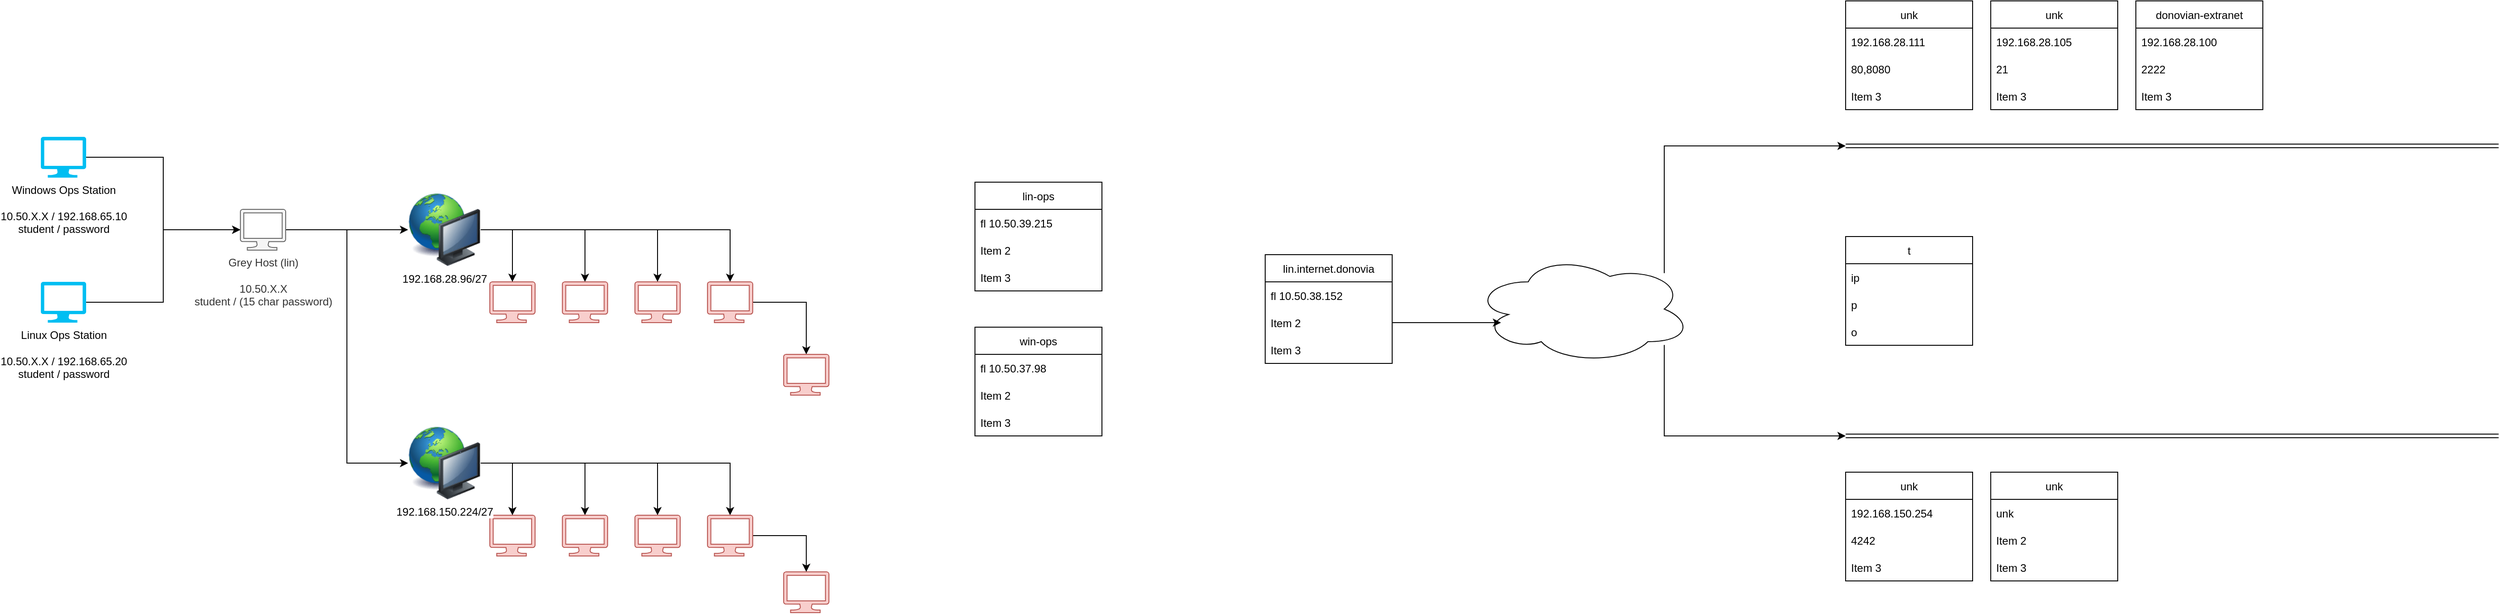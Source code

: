 <mxfile version="20.2.3" type="github"><diagram id="13t5cM8UKsbLcEhlHIct" name="Page-1"><mxGraphModel dx="2774" dy="1064" grid="1" gridSize="10" guides="1" tooltips="1" connect="1" arrows="1" fold="1" page="0" pageScale="1" pageWidth="850" pageHeight="1100" math="0" shadow="0"><root><mxCell id="0"/><mxCell id="1" parent="0"/><mxCell id="m4RzhGIzq9hkYay5Leas-2" style="edgeStyle=orthogonalEdgeStyle;rounded=0;orthogonalLoop=1;jettySize=auto;html=1;entryX=0;entryY=0.5;entryDx=0;entryDy=0;entryPerimeter=0;" edge="1" parent="1" source="m4RzhGIzq9hkYay5Leas-3" target="m4RzhGIzq9hkYay5Leas-8"><mxGeometry relative="1" as="geometry"/></mxCell><mxCell id="m4RzhGIzq9hkYay5Leas-3" value="Linux Ops Station&lt;br&gt;&lt;br&gt;10.50.X.X / 192.168.65.20&lt;br&gt;student / password" style="verticalLabelPosition=bottom;html=1;verticalAlign=top;align=center;strokeColor=none;fillColor=#00BEF2;shape=mxgraph.azure.computer;pointerEvents=1;" vertex="1" parent="1"><mxGeometry x="-1230" y="150" width="50" height="45" as="geometry"/></mxCell><mxCell id="m4RzhGIzq9hkYay5Leas-4" style="edgeStyle=orthogonalEdgeStyle;rounded=0;orthogonalLoop=1;jettySize=auto;html=1;entryX=0;entryY=0.5;entryDx=0;entryDy=0;entryPerimeter=0;" edge="1" parent="1" source="m4RzhGIzq9hkYay5Leas-5" target="m4RzhGIzq9hkYay5Leas-8"><mxGeometry relative="1" as="geometry"/></mxCell><mxCell id="m4RzhGIzq9hkYay5Leas-5" value="Windows Ops Station&lt;br&gt;&lt;br&gt;10.50.X.X / 192.168.65.10&lt;br&gt;student / password" style="verticalLabelPosition=bottom;html=1;verticalAlign=top;align=center;strokeColor=none;fillColor=#00BEF2;shape=mxgraph.azure.computer;pointerEvents=1;" vertex="1" parent="1"><mxGeometry x="-1230" y="-10" width="50" height="45" as="geometry"/></mxCell><mxCell id="m4RzhGIzq9hkYay5Leas-6" style="edgeStyle=orthogonalEdgeStyle;rounded=0;orthogonalLoop=1;jettySize=auto;html=1;entryX=0;entryY=0.5;entryDx=0;entryDy=0;" edge="1" parent="1" source="m4RzhGIzq9hkYay5Leas-8" target="m4RzhGIzq9hkYay5Leas-14"><mxGeometry relative="1" as="geometry"/></mxCell><mxCell id="m4RzhGIzq9hkYay5Leas-7" style="edgeStyle=orthogonalEdgeStyle;rounded=0;orthogonalLoop=1;jettySize=auto;html=1;entryX=0;entryY=0.5;entryDx=0;entryDy=0;" edge="1" parent="1" source="m4RzhGIzq9hkYay5Leas-8" target="m4RzhGIzq9hkYay5Leas-24"><mxGeometry relative="1" as="geometry"/></mxCell><mxCell id="m4RzhGIzq9hkYay5Leas-8" value="Grey Host (lin)&lt;br&gt;&lt;br&gt;10.50.X.X&lt;br&gt;student / (15 char password)" style="verticalLabelPosition=bottom;html=1;verticalAlign=top;align=center;strokeColor=#666666;fillColor=#f5f5f5;shape=mxgraph.azure.computer;pointerEvents=1;fontColor=#333333;" vertex="1" parent="1"><mxGeometry x="-1010" y="70" width="50" height="45" as="geometry"/></mxCell><mxCell id="m4RzhGIzq9hkYay5Leas-9" value="" style="verticalLabelPosition=bottom;html=1;verticalAlign=top;align=center;strokeColor=#b85450;fillColor=#f8cecc;shape=mxgraph.azure.computer;pointerEvents=1;" vertex="1" parent="1"><mxGeometry x="-735" y="150" width="50" height="45" as="geometry"/></mxCell><mxCell id="m4RzhGIzq9hkYay5Leas-10" style="edgeStyle=orthogonalEdgeStyle;rounded=0;orthogonalLoop=1;jettySize=auto;html=1;entryX=0.5;entryY=0;entryDx=0;entryDy=0;entryPerimeter=0;" edge="1" parent="1" source="m4RzhGIzq9hkYay5Leas-14" target="m4RzhGIzq9hkYay5Leas-9"><mxGeometry relative="1" as="geometry"/></mxCell><mxCell id="m4RzhGIzq9hkYay5Leas-11" style="edgeStyle=orthogonalEdgeStyle;rounded=0;orthogonalLoop=1;jettySize=auto;html=1;" edge="1" parent="1" source="m4RzhGIzq9hkYay5Leas-14" target="m4RzhGIzq9hkYay5Leas-18"><mxGeometry relative="1" as="geometry"/></mxCell><mxCell id="m4RzhGIzq9hkYay5Leas-12" style="edgeStyle=orthogonalEdgeStyle;rounded=0;orthogonalLoop=1;jettySize=auto;html=1;" edge="1" parent="1" source="m4RzhGIzq9hkYay5Leas-14" target="m4RzhGIzq9hkYay5Leas-17"><mxGeometry relative="1" as="geometry"/></mxCell><mxCell id="m4RzhGIzq9hkYay5Leas-13" style="edgeStyle=orthogonalEdgeStyle;rounded=0;orthogonalLoop=1;jettySize=auto;html=1;" edge="1" parent="1" source="m4RzhGIzq9hkYay5Leas-14" target="m4RzhGIzq9hkYay5Leas-16"><mxGeometry relative="1" as="geometry"/></mxCell><mxCell id="m4RzhGIzq9hkYay5Leas-14" value="192.168.28.96/27" style="image;html=1;image=img/lib/clip_art/computers/Network_128x128.png;fillColor=#f8cecc;strokeColor=#b85450;" vertex="1" parent="1"><mxGeometry x="-825" y="52.5" width="80" height="80" as="geometry"/></mxCell><mxCell id="m4RzhGIzq9hkYay5Leas-15" style="edgeStyle=orthogonalEdgeStyle;rounded=0;orthogonalLoop=1;jettySize=auto;html=1;entryX=0.5;entryY=0;entryDx=0;entryDy=0;entryPerimeter=0;" edge="1" parent="1" source="m4RzhGIzq9hkYay5Leas-16" target="m4RzhGIzq9hkYay5Leas-30"><mxGeometry relative="1" as="geometry"/></mxCell><mxCell id="m4RzhGIzq9hkYay5Leas-16" value="" style="verticalLabelPosition=bottom;html=1;verticalAlign=top;align=center;strokeColor=#b85450;fillColor=#f8cecc;shape=mxgraph.azure.computer;pointerEvents=1;" vertex="1" parent="1"><mxGeometry x="-495" y="150" width="50" height="45" as="geometry"/></mxCell><mxCell id="m4RzhGIzq9hkYay5Leas-17" value="" style="verticalLabelPosition=bottom;html=1;verticalAlign=top;align=center;strokeColor=#b85450;fillColor=#f8cecc;shape=mxgraph.azure.computer;pointerEvents=1;" vertex="1" parent="1"><mxGeometry x="-575" y="150" width="50" height="45" as="geometry"/></mxCell><mxCell id="m4RzhGIzq9hkYay5Leas-18" value="" style="verticalLabelPosition=bottom;html=1;verticalAlign=top;align=center;strokeColor=#b85450;fillColor=#f8cecc;shape=mxgraph.azure.computer;pointerEvents=1;" vertex="1" parent="1"><mxGeometry x="-655" y="150" width="50" height="45" as="geometry"/></mxCell><mxCell id="m4RzhGIzq9hkYay5Leas-19" value="" style="verticalLabelPosition=bottom;html=1;verticalAlign=top;align=center;strokeColor=#b85450;fillColor=#f8cecc;shape=mxgraph.azure.computer;pointerEvents=1;" vertex="1" parent="1"><mxGeometry x="-735" y="407.5" width="50" height="45" as="geometry"/></mxCell><mxCell id="m4RzhGIzq9hkYay5Leas-20" style="edgeStyle=orthogonalEdgeStyle;rounded=0;orthogonalLoop=1;jettySize=auto;html=1;" edge="1" parent="1" source="m4RzhGIzq9hkYay5Leas-24" target="m4RzhGIzq9hkYay5Leas-19"><mxGeometry relative="1" as="geometry"/></mxCell><mxCell id="m4RzhGIzq9hkYay5Leas-21" style="edgeStyle=orthogonalEdgeStyle;rounded=0;orthogonalLoop=1;jettySize=auto;html=1;" edge="1" parent="1" source="m4RzhGIzq9hkYay5Leas-24" target="m4RzhGIzq9hkYay5Leas-28"><mxGeometry relative="1" as="geometry"/></mxCell><mxCell id="m4RzhGIzq9hkYay5Leas-22" style="edgeStyle=orthogonalEdgeStyle;rounded=0;orthogonalLoop=1;jettySize=auto;html=1;entryX=0.5;entryY=0;entryDx=0;entryDy=0;entryPerimeter=0;" edge="1" parent="1" source="m4RzhGIzq9hkYay5Leas-24" target="m4RzhGIzq9hkYay5Leas-27"><mxGeometry relative="1" as="geometry"/></mxCell><mxCell id="m4RzhGIzq9hkYay5Leas-23" style="edgeStyle=orthogonalEdgeStyle;rounded=0;orthogonalLoop=1;jettySize=auto;html=1;entryX=0.5;entryY=0;entryDx=0;entryDy=0;entryPerimeter=0;" edge="1" parent="1" source="m4RzhGIzq9hkYay5Leas-24" target="m4RzhGIzq9hkYay5Leas-26"><mxGeometry relative="1" as="geometry"/></mxCell><mxCell id="m4RzhGIzq9hkYay5Leas-24" value="192.168.150.224/27" style="image;html=1;image=img/lib/clip_art/computers/Network_128x128.png;fillColor=#f8cecc;strokeColor=#b85450;" vertex="1" parent="1"><mxGeometry x="-825" y="310" width="80" height="80" as="geometry"/></mxCell><mxCell id="m4RzhGIzq9hkYay5Leas-25" style="edgeStyle=orthogonalEdgeStyle;rounded=0;orthogonalLoop=1;jettySize=auto;html=1;entryX=0.5;entryY=0;entryDx=0;entryDy=0;entryPerimeter=0;" edge="1" parent="1" source="m4RzhGIzq9hkYay5Leas-26" target="m4RzhGIzq9hkYay5Leas-29"><mxGeometry relative="1" as="geometry"/></mxCell><mxCell id="m4RzhGIzq9hkYay5Leas-26" value="" style="verticalLabelPosition=bottom;html=1;verticalAlign=top;align=center;strokeColor=#b85450;fillColor=#f8cecc;shape=mxgraph.azure.computer;pointerEvents=1;" vertex="1" parent="1"><mxGeometry x="-495" y="407.5" width="50" height="45" as="geometry"/></mxCell><mxCell id="m4RzhGIzq9hkYay5Leas-27" value="" style="verticalLabelPosition=bottom;html=1;verticalAlign=top;align=center;strokeColor=#b85450;fillColor=#f8cecc;shape=mxgraph.azure.computer;pointerEvents=1;" vertex="1" parent="1"><mxGeometry x="-575" y="407.5" width="50" height="45" as="geometry"/></mxCell><mxCell id="m4RzhGIzq9hkYay5Leas-28" value="" style="verticalLabelPosition=bottom;html=1;verticalAlign=top;align=center;strokeColor=#b85450;fillColor=#f8cecc;shape=mxgraph.azure.computer;pointerEvents=1;" vertex="1" parent="1"><mxGeometry x="-655" y="407.5" width="50" height="45" as="geometry"/></mxCell><mxCell id="m4RzhGIzq9hkYay5Leas-29" value="" style="verticalLabelPosition=bottom;html=1;verticalAlign=top;align=center;strokeColor=#b85450;fillColor=#f8cecc;shape=mxgraph.azure.computer;pointerEvents=1;" vertex="1" parent="1"><mxGeometry x="-411" y="470" width="50" height="45" as="geometry"/></mxCell><mxCell id="m4RzhGIzq9hkYay5Leas-30" value="" style="verticalLabelPosition=bottom;html=1;verticalAlign=top;align=center;strokeColor=#b85450;fillColor=#f8cecc;shape=mxgraph.azure.computer;pointerEvents=1;" vertex="1" parent="1"><mxGeometry x="-411" y="230" width="50" height="45" as="geometry"/></mxCell><mxCell id="m4RzhGIzq9hkYay5Leas-31" value="lin-ops" style="swimlane;fontStyle=0;childLayout=stackLayout;horizontal=1;startSize=30;horizontalStack=0;resizeParent=1;resizeParentMax=0;resizeLast=0;collapsible=1;marginBottom=0;" vertex="1" parent="1"><mxGeometry x="-200" y="40" width="140" height="120" as="geometry"/></mxCell><mxCell id="m4RzhGIzq9hkYay5Leas-32" value="fl 10.50.39.215" style="text;strokeColor=none;fillColor=none;align=left;verticalAlign=middle;spacingLeft=4;spacingRight=4;overflow=hidden;points=[[0,0.5],[1,0.5]];portConstraint=eastwest;rotatable=0;" vertex="1" parent="m4RzhGIzq9hkYay5Leas-31"><mxGeometry y="30" width="140" height="30" as="geometry"/></mxCell><mxCell id="m4RzhGIzq9hkYay5Leas-33" value="Item 2" style="text;strokeColor=none;fillColor=none;align=left;verticalAlign=middle;spacingLeft=4;spacingRight=4;overflow=hidden;points=[[0,0.5],[1,0.5]];portConstraint=eastwest;rotatable=0;" vertex="1" parent="m4RzhGIzq9hkYay5Leas-31"><mxGeometry y="60" width="140" height="30" as="geometry"/></mxCell><mxCell id="m4RzhGIzq9hkYay5Leas-34" value="Item 3" style="text;strokeColor=none;fillColor=none;align=left;verticalAlign=middle;spacingLeft=4;spacingRight=4;overflow=hidden;points=[[0,0.5],[1,0.5]];portConstraint=eastwest;rotatable=0;" vertex="1" parent="m4RzhGIzq9hkYay5Leas-31"><mxGeometry y="90" width="140" height="30" as="geometry"/></mxCell><mxCell id="m4RzhGIzq9hkYay5Leas-35" value="win-ops" style="swimlane;fontStyle=0;childLayout=stackLayout;horizontal=1;startSize=30;horizontalStack=0;resizeParent=1;resizeParentMax=0;resizeLast=0;collapsible=1;marginBottom=0;" vertex="1" parent="1"><mxGeometry x="-200" y="200" width="140" height="120" as="geometry"/></mxCell><mxCell id="m4RzhGIzq9hkYay5Leas-36" value="fl 10.50.37.98" style="text;strokeColor=none;fillColor=none;align=left;verticalAlign=middle;spacingLeft=4;spacingRight=4;overflow=hidden;points=[[0,0.5],[1,0.5]];portConstraint=eastwest;rotatable=0;" vertex="1" parent="m4RzhGIzq9hkYay5Leas-35"><mxGeometry y="30" width="140" height="30" as="geometry"/></mxCell><mxCell id="m4RzhGIzq9hkYay5Leas-37" value="Item 2" style="text;strokeColor=none;fillColor=none;align=left;verticalAlign=middle;spacingLeft=4;spacingRight=4;overflow=hidden;points=[[0,0.5],[1,0.5]];portConstraint=eastwest;rotatable=0;" vertex="1" parent="m4RzhGIzq9hkYay5Leas-35"><mxGeometry y="60" width="140" height="30" as="geometry"/></mxCell><mxCell id="m4RzhGIzq9hkYay5Leas-38" value="Item 3" style="text;strokeColor=none;fillColor=none;align=left;verticalAlign=middle;spacingLeft=4;spacingRight=4;overflow=hidden;points=[[0,0.5],[1,0.5]];portConstraint=eastwest;rotatable=0;" vertex="1" parent="m4RzhGIzq9hkYay5Leas-35"><mxGeometry y="90" width="140" height="30" as="geometry"/></mxCell><mxCell id="m4RzhGIzq9hkYay5Leas-39" value="lin.internet.donovia" style="swimlane;fontStyle=0;childLayout=stackLayout;horizontal=1;startSize=30;horizontalStack=0;resizeParent=1;resizeParentMax=0;resizeLast=0;collapsible=1;marginBottom=0;" vertex="1" parent="1"><mxGeometry x="120" y="120" width="140" height="120" as="geometry"/></mxCell><mxCell id="m4RzhGIzq9hkYay5Leas-40" value="fl 10.50.38.152" style="text;strokeColor=none;fillColor=none;align=left;verticalAlign=middle;spacingLeft=4;spacingRight=4;overflow=hidden;points=[[0,0.5],[1,0.5]];portConstraint=eastwest;rotatable=0;" vertex="1" parent="m4RzhGIzq9hkYay5Leas-39"><mxGeometry y="30" width="140" height="30" as="geometry"/></mxCell><mxCell id="m4RzhGIzq9hkYay5Leas-41" value="Item 2" style="text;strokeColor=none;fillColor=none;align=left;verticalAlign=middle;spacingLeft=4;spacingRight=4;overflow=hidden;points=[[0,0.5],[1,0.5]];portConstraint=eastwest;rotatable=0;" vertex="1" parent="m4RzhGIzq9hkYay5Leas-39"><mxGeometry y="60" width="140" height="30" as="geometry"/></mxCell><mxCell id="m4RzhGIzq9hkYay5Leas-42" value="Item 3" style="text;strokeColor=none;fillColor=none;align=left;verticalAlign=middle;spacingLeft=4;spacingRight=4;overflow=hidden;points=[[0,0.5],[1,0.5]];portConstraint=eastwest;rotatable=0;" vertex="1" parent="m4RzhGIzq9hkYay5Leas-39"><mxGeometry y="90" width="140" height="30" as="geometry"/></mxCell><mxCell id="m4RzhGIzq9hkYay5Leas-47" style="edgeStyle=orthogonalEdgeStyle;rounded=0;orthogonalLoop=1;jettySize=auto;html=1;" edge="1" parent="1" source="m4RzhGIzq9hkYay5Leas-43"><mxGeometry relative="1" as="geometry"><mxPoint x="760" as="targetPoint"/><Array as="points"><mxPoint x="560"/></Array></mxGeometry></mxCell><mxCell id="m4RzhGIzq9hkYay5Leas-48" style="edgeStyle=orthogonalEdgeStyle;rounded=0;orthogonalLoop=1;jettySize=auto;html=1;" edge="1" parent="1" source="m4RzhGIzq9hkYay5Leas-43"><mxGeometry relative="1" as="geometry"><mxPoint x="760" y="320" as="targetPoint"/><Array as="points"><mxPoint x="560" y="320"/></Array></mxGeometry></mxCell><mxCell id="m4RzhGIzq9hkYay5Leas-43" value="" style="ellipse;shape=cloud;whiteSpace=wrap;html=1;" vertex="1" parent="1"><mxGeometry x="350" y="120" width="240" height="120" as="geometry"/></mxCell><mxCell id="m4RzhGIzq9hkYay5Leas-44" style="edgeStyle=orthogonalEdgeStyle;rounded=0;orthogonalLoop=1;jettySize=auto;html=1;" edge="1" parent="1" source="m4RzhGIzq9hkYay5Leas-41"><mxGeometry relative="1" as="geometry"><mxPoint x="380" y="195" as="targetPoint"/></mxGeometry></mxCell><mxCell id="m4RzhGIzq9hkYay5Leas-45" value="" style="shape=link;html=1;rounded=0;" edge="1" parent="1"><mxGeometry width="100" relative="1" as="geometry"><mxPoint x="760" as="sourcePoint"/><mxPoint x="1480" as="targetPoint"/></mxGeometry></mxCell><mxCell id="m4RzhGIzq9hkYay5Leas-46" value="" style="shape=link;html=1;rounded=0;" edge="1" parent="1"><mxGeometry width="100" relative="1" as="geometry"><mxPoint x="760" y="320" as="sourcePoint"/><mxPoint x="1480" y="320" as="targetPoint"/></mxGeometry></mxCell><mxCell id="m4RzhGIzq9hkYay5Leas-49" value="unk" style="swimlane;fontStyle=0;childLayout=stackLayout;horizontal=1;startSize=30;horizontalStack=0;resizeParent=1;resizeParentMax=0;resizeLast=0;collapsible=1;marginBottom=0;" vertex="1" parent="1"><mxGeometry x="920" y="-160" width="140" height="120" as="geometry"/></mxCell><mxCell id="m4RzhGIzq9hkYay5Leas-50" value="192.168.28.105" style="text;strokeColor=none;fillColor=none;align=left;verticalAlign=middle;spacingLeft=4;spacingRight=4;overflow=hidden;points=[[0,0.5],[1,0.5]];portConstraint=eastwest;rotatable=0;" vertex="1" parent="m4RzhGIzq9hkYay5Leas-49"><mxGeometry y="30" width="140" height="30" as="geometry"/></mxCell><mxCell id="m4RzhGIzq9hkYay5Leas-51" value="21" style="text;strokeColor=none;fillColor=none;align=left;verticalAlign=middle;spacingLeft=4;spacingRight=4;overflow=hidden;points=[[0,0.5],[1,0.5]];portConstraint=eastwest;rotatable=0;" vertex="1" parent="m4RzhGIzq9hkYay5Leas-49"><mxGeometry y="60" width="140" height="30" as="geometry"/></mxCell><mxCell id="m4RzhGIzq9hkYay5Leas-52" value="Item 3" style="text;strokeColor=none;fillColor=none;align=left;verticalAlign=middle;spacingLeft=4;spacingRight=4;overflow=hidden;points=[[0,0.5],[1,0.5]];portConstraint=eastwest;rotatable=0;" vertex="1" parent="m4RzhGIzq9hkYay5Leas-49"><mxGeometry y="90" width="140" height="30" as="geometry"/></mxCell><mxCell id="m4RzhGIzq9hkYay5Leas-53" value="unk" style="swimlane;fontStyle=0;childLayout=stackLayout;horizontal=1;startSize=30;horizontalStack=0;resizeParent=1;resizeParentMax=0;resizeLast=0;collapsible=1;marginBottom=0;" vertex="1" parent="1"><mxGeometry x="760" y="-160" width="140" height="120" as="geometry"/></mxCell><mxCell id="m4RzhGIzq9hkYay5Leas-54" value="192.168.28.111" style="text;strokeColor=none;fillColor=none;align=left;verticalAlign=middle;spacingLeft=4;spacingRight=4;overflow=hidden;points=[[0,0.5],[1,0.5]];portConstraint=eastwest;rotatable=0;" vertex="1" parent="m4RzhGIzq9hkYay5Leas-53"><mxGeometry y="30" width="140" height="30" as="geometry"/></mxCell><mxCell id="m4RzhGIzq9hkYay5Leas-55" value="80,8080" style="text;strokeColor=none;fillColor=none;align=left;verticalAlign=middle;spacingLeft=4;spacingRight=4;overflow=hidden;points=[[0,0.5],[1,0.5]];portConstraint=eastwest;rotatable=0;" vertex="1" parent="m4RzhGIzq9hkYay5Leas-53"><mxGeometry y="60" width="140" height="30" as="geometry"/></mxCell><mxCell id="m4RzhGIzq9hkYay5Leas-56" value="Item 3" style="text;strokeColor=none;fillColor=none;align=left;verticalAlign=middle;spacingLeft=4;spacingRight=4;overflow=hidden;points=[[0,0.5],[1,0.5]];portConstraint=eastwest;rotatable=0;" vertex="1" parent="m4RzhGIzq9hkYay5Leas-53"><mxGeometry y="90" width="140" height="30" as="geometry"/></mxCell><mxCell id="m4RzhGIzq9hkYay5Leas-61" value="donovian-extranet" style="swimlane;fontStyle=0;childLayout=stackLayout;horizontal=1;startSize=30;horizontalStack=0;resizeParent=1;resizeParentMax=0;resizeLast=0;collapsible=1;marginBottom=0;" vertex="1" parent="1"><mxGeometry x="1080" y="-160" width="140" height="120" as="geometry"/></mxCell><mxCell id="m4RzhGIzq9hkYay5Leas-62" value="192.168.28.100" style="text;strokeColor=none;fillColor=none;align=left;verticalAlign=middle;spacingLeft=4;spacingRight=4;overflow=hidden;points=[[0,0.5],[1,0.5]];portConstraint=eastwest;rotatable=0;" vertex="1" parent="m4RzhGIzq9hkYay5Leas-61"><mxGeometry y="30" width="140" height="30" as="geometry"/></mxCell><mxCell id="m4RzhGIzq9hkYay5Leas-63" value="2222" style="text;strokeColor=none;fillColor=none;align=left;verticalAlign=middle;spacingLeft=4;spacingRight=4;overflow=hidden;points=[[0,0.5],[1,0.5]];portConstraint=eastwest;rotatable=0;" vertex="1" parent="m4RzhGIzq9hkYay5Leas-61"><mxGeometry y="60" width="140" height="30" as="geometry"/></mxCell><mxCell id="m4RzhGIzq9hkYay5Leas-64" value="Item 3" style="text;strokeColor=none;fillColor=none;align=left;verticalAlign=middle;spacingLeft=4;spacingRight=4;overflow=hidden;points=[[0,0.5],[1,0.5]];portConstraint=eastwest;rotatable=0;" vertex="1" parent="m4RzhGIzq9hkYay5Leas-61"><mxGeometry y="90" width="140" height="30" as="geometry"/></mxCell><mxCell id="m4RzhGIzq9hkYay5Leas-65" value="t" style="swimlane;fontStyle=0;childLayout=stackLayout;horizontal=1;startSize=30;horizontalStack=0;resizeParent=1;resizeParentMax=0;resizeLast=0;collapsible=1;marginBottom=0;" vertex="1" parent="1"><mxGeometry x="760" y="100" width="140" height="120" as="geometry"/></mxCell><mxCell id="m4RzhGIzq9hkYay5Leas-66" value="ip" style="text;strokeColor=none;fillColor=none;align=left;verticalAlign=middle;spacingLeft=4;spacingRight=4;overflow=hidden;points=[[0,0.5],[1,0.5]];portConstraint=eastwest;rotatable=0;" vertex="1" parent="m4RzhGIzq9hkYay5Leas-65"><mxGeometry y="30" width="140" height="30" as="geometry"/></mxCell><mxCell id="m4RzhGIzq9hkYay5Leas-67" value="p" style="text;strokeColor=none;fillColor=none;align=left;verticalAlign=middle;spacingLeft=4;spacingRight=4;overflow=hidden;points=[[0,0.5],[1,0.5]];portConstraint=eastwest;rotatable=0;" vertex="1" parent="m4RzhGIzq9hkYay5Leas-65"><mxGeometry y="60" width="140" height="30" as="geometry"/></mxCell><mxCell id="m4RzhGIzq9hkYay5Leas-68" value="o" style="text;strokeColor=none;fillColor=none;align=left;verticalAlign=middle;spacingLeft=4;spacingRight=4;overflow=hidden;points=[[0,0.5],[1,0.5]];portConstraint=eastwest;rotatable=0;" vertex="1" parent="m4RzhGIzq9hkYay5Leas-65"><mxGeometry y="90" width="140" height="30" as="geometry"/></mxCell><mxCell id="m4RzhGIzq9hkYay5Leas-69" value="unk" style="swimlane;fontStyle=0;childLayout=stackLayout;horizontal=1;startSize=30;horizontalStack=0;resizeParent=1;resizeParentMax=0;resizeLast=0;collapsible=1;marginBottom=0;" vertex="1" parent="1"><mxGeometry x="920" y="360" width="140" height="120" as="geometry"/></mxCell><mxCell id="m4RzhGIzq9hkYay5Leas-70" value="unk" style="text;strokeColor=none;fillColor=none;align=left;verticalAlign=middle;spacingLeft=4;spacingRight=4;overflow=hidden;points=[[0,0.5],[1,0.5]];portConstraint=eastwest;rotatable=0;" vertex="1" parent="m4RzhGIzq9hkYay5Leas-69"><mxGeometry y="30" width="140" height="30" as="geometry"/></mxCell><mxCell id="m4RzhGIzq9hkYay5Leas-71" value="Item 2" style="text;strokeColor=none;fillColor=none;align=left;verticalAlign=middle;spacingLeft=4;spacingRight=4;overflow=hidden;points=[[0,0.5],[1,0.5]];portConstraint=eastwest;rotatable=0;" vertex="1" parent="m4RzhGIzq9hkYay5Leas-69"><mxGeometry y="60" width="140" height="30" as="geometry"/></mxCell><mxCell id="m4RzhGIzq9hkYay5Leas-72" value="Item 3" style="text;strokeColor=none;fillColor=none;align=left;verticalAlign=middle;spacingLeft=4;spacingRight=4;overflow=hidden;points=[[0,0.5],[1,0.5]];portConstraint=eastwest;rotatable=0;" vertex="1" parent="m4RzhGIzq9hkYay5Leas-69"><mxGeometry y="90" width="140" height="30" as="geometry"/></mxCell><mxCell id="m4RzhGIzq9hkYay5Leas-73" value="unk" style="swimlane;fontStyle=0;childLayout=stackLayout;horizontal=1;startSize=30;horizontalStack=0;resizeParent=1;resizeParentMax=0;resizeLast=0;collapsible=1;marginBottom=0;" vertex="1" parent="1"><mxGeometry x="760" y="360" width="140" height="120" as="geometry"/></mxCell><mxCell id="m4RzhGIzq9hkYay5Leas-74" value="192.168.150.254" style="text;strokeColor=none;fillColor=none;align=left;verticalAlign=middle;spacingLeft=4;spacingRight=4;overflow=hidden;points=[[0,0.5],[1,0.5]];portConstraint=eastwest;rotatable=0;" vertex="1" parent="m4RzhGIzq9hkYay5Leas-73"><mxGeometry y="30" width="140" height="30" as="geometry"/></mxCell><mxCell id="m4RzhGIzq9hkYay5Leas-75" value="4242" style="text;strokeColor=none;fillColor=none;align=left;verticalAlign=middle;spacingLeft=4;spacingRight=4;overflow=hidden;points=[[0,0.5],[1,0.5]];portConstraint=eastwest;rotatable=0;" vertex="1" parent="m4RzhGIzq9hkYay5Leas-73"><mxGeometry y="60" width="140" height="30" as="geometry"/></mxCell><mxCell id="m4RzhGIzq9hkYay5Leas-76" value="Item 3" style="text;strokeColor=none;fillColor=none;align=left;verticalAlign=middle;spacingLeft=4;spacingRight=4;overflow=hidden;points=[[0,0.5],[1,0.5]];portConstraint=eastwest;rotatable=0;" vertex="1" parent="m4RzhGIzq9hkYay5Leas-73"><mxGeometry y="90" width="140" height="30" as="geometry"/></mxCell></root></mxGraphModel></diagram></mxfile>